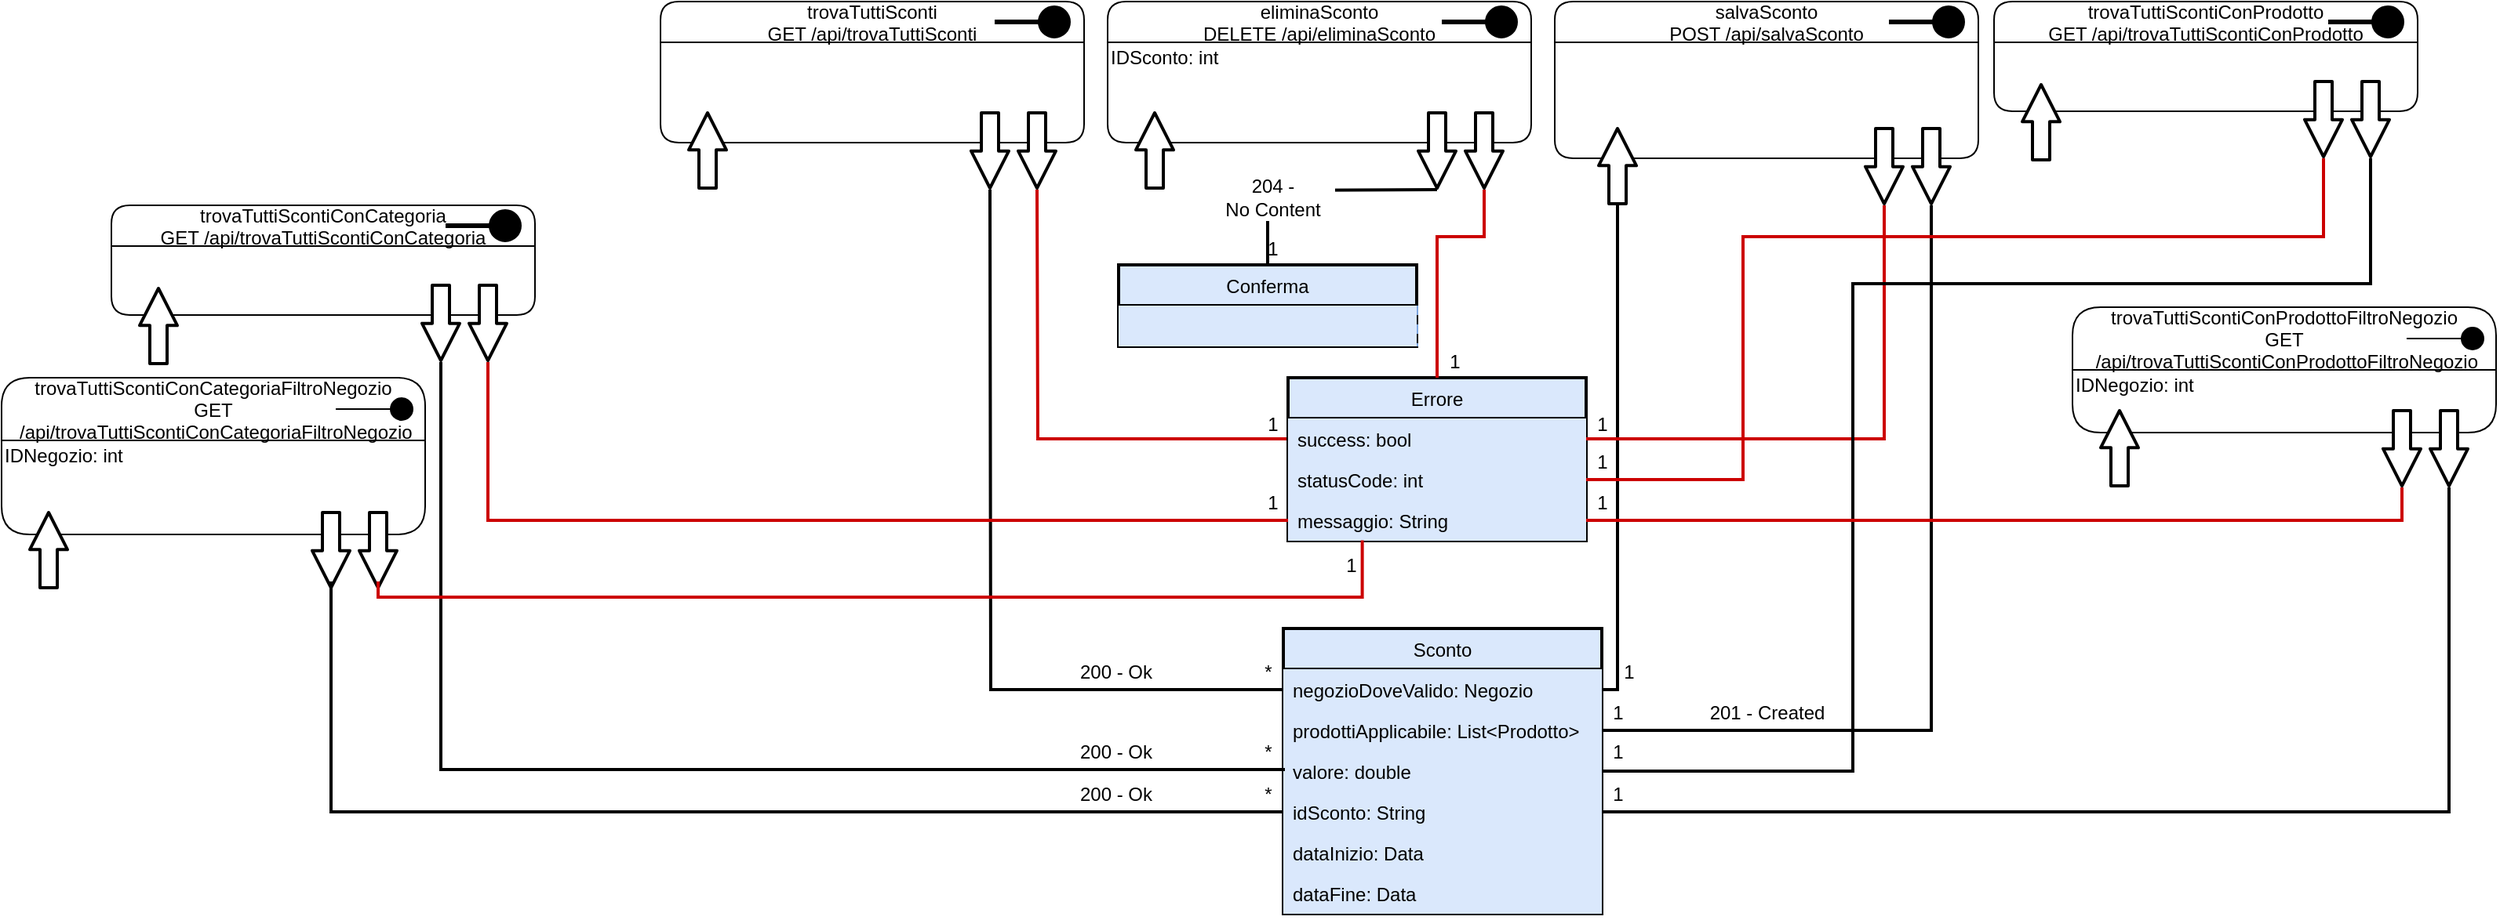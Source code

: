 <mxfile version="14.6.13" type="device"><diagram name="Page-1" id="efa7a0a1-bf9b-a30e-e6df-94a7791c09e9"><mxGraphModel dx="1422" dy="822" grid="1" gridSize="10" guides="1" tooltips="1" connect="1" arrows="1" fold="1" page="1" pageScale="1" pageWidth="826" pageHeight="1169" background="#ffffff" math="0" shadow="0"><root><mxCell id="0"/><mxCell id="1" parent="0"/><mxCell id="uqjgaTVG3SAcRJNr-vyV-13" value="Sconto" style="swimlane;fontStyle=0;align=center;verticalAlign=top;childLayout=stackLayout;horizontal=1;startSize=26;horizontalStack=0;resizeParent=1;resizeLast=0;collapsible=1;marginBottom=0;rounded=0;shadow=0;strokeWidth=2;fillColor=#dae8fc;" parent="1" vertex="1"><mxGeometry x="867" y="730" width="203" height="182" as="geometry"><mxRectangle x="870" y="640" width="160" height="26" as="alternateBounds"/></mxGeometry></mxCell><mxCell id="uqjgaTVG3SAcRJNr-vyV-14" value="negozioDoveValido: Negozio" style="text;align=left;verticalAlign=top;spacingLeft=4;spacingRight=4;overflow=hidden;rotatable=0;points=[[0,0.5],[1,0.5]];portConstraint=eastwest;fillColor=#dae8fc;" parent="uqjgaTVG3SAcRJNr-vyV-13" vertex="1"><mxGeometry y="26" width="203" height="26" as="geometry"/></mxCell><mxCell id="uqjgaTVG3SAcRJNr-vyV-15" value="prodottiApplicabile: List&lt;Prodotto&gt;" style="text;align=left;verticalAlign=top;spacingLeft=4;spacingRight=4;overflow=hidden;rotatable=0;points=[[0,0.5],[1,0.5]];portConstraint=eastwest;rounded=0;shadow=0;html=0;fillColor=#dae8fc;" parent="uqjgaTVG3SAcRJNr-vyV-13" vertex="1"><mxGeometry y="52" width="203" height="26" as="geometry"/></mxCell><mxCell id="uqjgaTVG3SAcRJNr-vyV-16" value="valore: double" style="text;align=left;verticalAlign=top;spacingLeft=4;spacingRight=4;overflow=hidden;rotatable=0;points=[[0,0.5],[1,0.5]];portConstraint=eastwest;rounded=0;shadow=0;html=0;fillColor=#dae8fc;" parent="uqjgaTVG3SAcRJNr-vyV-13" vertex="1"><mxGeometry y="78" width="203" height="26" as="geometry"/></mxCell><mxCell id="uqjgaTVG3SAcRJNr-vyV-17" value="idSconto: String" style="text;align=left;verticalAlign=top;spacingLeft=4;spacingRight=4;overflow=hidden;rotatable=0;points=[[0,0.5],[1,0.5]];portConstraint=eastwest;rounded=0;shadow=0;html=0;fillColor=#dae8fc;" parent="uqjgaTVG3SAcRJNr-vyV-13" vertex="1"><mxGeometry y="104" width="203" height="26" as="geometry"/></mxCell><mxCell id="YFoO6ORFEUp5DhpsUJtH-15" value="dataInizio: Data" style="text;align=left;verticalAlign=top;spacingLeft=4;spacingRight=4;overflow=hidden;rotatable=0;points=[[0,0.5],[1,0.5]];portConstraint=eastwest;rounded=0;shadow=0;html=0;fillColor=#dae8fc;" parent="uqjgaTVG3SAcRJNr-vyV-13" vertex="1"><mxGeometry y="130" width="203" height="26" as="geometry"/></mxCell><mxCell id="YFoO6ORFEUp5DhpsUJtH-16" value="dataFine: Data" style="text;align=left;verticalAlign=top;spacingLeft=4;spacingRight=4;overflow=hidden;rotatable=0;points=[[0,0.5],[1,0.5]];portConstraint=eastwest;rounded=0;shadow=0;html=0;fillColor=#dae8fc;" parent="uqjgaTVG3SAcRJNr-vyV-13" vertex="1"><mxGeometry y="156" width="203" height="26" as="geometry"/></mxCell><mxCell id="uqjgaTVG3SAcRJNr-vyV-25" value="" style="endArrow=none;html=1;targetPerimeterSpacing=1;strokeWidth=2;fillColor=#ffffff;edgeStyle=orthogonalEdgeStyle;rounded=0;endFill=0;" parent="1" target="uqjgaTVG3SAcRJNr-vyV-14" edge="1"><mxGeometry width="50" height="50" relative="1" as="geometry"><mxPoint x="680" y="450" as="sourcePoint"/><mxPoint x="760" y="570" as="targetPoint"/></mxGeometry></mxCell><mxCell id="uqjgaTVG3SAcRJNr-vyV-26" value="200 - Ok" style="text;html=1;align=center;verticalAlign=middle;resizable=0;points=[];autosize=1;strokeColor=none;" parent="1" vertex="1"><mxGeometry x="730" y="748" width="60" height="20" as="geometry"/></mxCell><mxCell id="uqjgaTVG3SAcRJNr-vyV-27" value="*" style="text;html=1;align=center;verticalAlign=middle;resizable=0;points=[];autosize=1;strokeColor=none;" parent="1" vertex="1"><mxGeometry x="847" y="748" width="20" height="20" as="geometry"/></mxCell><mxCell id="uqjgaTVG3SAcRJNr-vyV-29" value="" style="group" parent="1" vertex="1" connectable="0"><mxGeometry x="470" y="330" width="270" height="120" as="geometry"/></mxCell><mxCell id="uqjgaTVG3SAcRJNr-vyV-1" value="trovaTuttiSconti&#10;GET /api/trovaTuttiSconti" style="swimlane;fontStyle=0;childLayout=stackLayout;horizontal=1;startSize=26;fillColor=none;horizontalStack=0;resizeParent=1;resizeParentMax=0;resizeLast=0;collapsible=1;marginBottom=0;rounded=1;" parent="uqjgaTVG3SAcRJNr-vyV-29" vertex="1"><mxGeometry width="270" height="90" as="geometry"/></mxCell><mxCell id="uqjgaTVG3SAcRJNr-vyV-9" value="" style="html=1;verticalAlign=bottom;startArrow=circle;startFill=1;endArrow=none;startSize=6;endSize=8;endFill=0;strokeWidth=3;targetPerimeterSpacing=1;jumpSize=7;" parent="uqjgaTVG3SAcRJNr-vyV-29" edge="1"><mxGeometry width="80" relative="1" as="geometry"><mxPoint x="263" y="13" as="sourcePoint"/><mxPoint x="213" y="13" as="targetPoint"/></mxGeometry></mxCell><mxCell id="uqjgaTVG3SAcRJNr-vyV-12" value="" style="shape=flexArrow;endArrow=classic;html=1;targetPerimeterSpacing=1;strokeWidth=2;endWidth=11.034;endSize=7.228;fillColor=#ffffff;" parent="uqjgaTVG3SAcRJNr-vyV-29" edge="1"><mxGeometry width="50" height="50" relative="1" as="geometry"><mxPoint x="30" y="120" as="sourcePoint"/><mxPoint x="30.0" y="70" as="targetPoint"/></mxGeometry></mxCell><mxCell id="uqjgaTVG3SAcRJNr-vyV-10" value="" style="shape=flexArrow;endArrow=classic;html=1;targetPerimeterSpacing=1;strokeWidth=2;endWidth=11.034;endSize=7.228;fillColor=#ffffff;" parent="uqjgaTVG3SAcRJNr-vyV-29" edge="1"><mxGeometry width="50" height="50" relative="1" as="geometry"><mxPoint x="240" y="70" as="sourcePoint"/><mxPoint x="240" y="120" as="targetPoint"/></mxGeometry></mxCell><mxCell id="uqjgaTVG3SAcRJNr-vyV-23" value="" style="shape=flexArrow;endArrow=classic;html=1;targetPerimeterSpacing=1;strokeWidth=2;endWidth=11.034;endSize=7.228;fillColor=#ffffff;rounded=1;" parent="uqjgaTVG3SAcRJNr-vyV-29" edge="1"><mxGeometry width="50" height="50" relative="1" as="geometry"><mxPoint x="210" y="70.0" as="sourcePoint"/><mxPoint x="210" y="120" as="targetPoint"/></mxGeometry></mxCell><mxCell id="uqjgaTVG3SAcRJNr-vyV-42" value="Errore" style="swimlane;fontStyle=0;align=center;verticalAlign=top;childLayout=stackLayout;horizontal=1;startSize=26;horizontalStack=0;resizeParent=1;resizeLast=0;collapsible=1;marginBottom=0;rounded=0;shadow=0;strokeWidth=2;fillColor=#dae8fc;" parent="1" vertex="1"><mxGeometry x="870" y="570" width="190" height="104" as="geometry"><mxRectangle x="800" y="500" width="160" height="26" as="alternateBounds"/></mxGeometry></mxCell><mxCell id="uqjgaTVG3SAcRJNr-vyV-43" value="success: bool" style="text;align=left;verticalAlign=top;spacingLeft=4;spacingRight=4;overflow=hidden;rotatable=0;points=[[0,0.5],[1,0.5]];portConstraint=eastwest;fillColor=#dae8fc;" parent="uqjgaTVG3SAcRJNr-vyV-42" vertex="1"><mxGeometry y="26" width="190" height="26" as="geometry"/></mxCell><mxCell id="uqjgaTVG3SAcRJNr-vyV-44" value="statusCode: int" style="text;align=left;verticalAlign=top;spacingLeft=4;spacingRight=4;overflow=hidden;rotatable=0;points=[[0,0.5],[1,0.5]];portConstraint=eastwest;rounded=0;shadow=0;html=0;fillColor=#dae8fc;" parent="uqjgaTVG3SAcRJNr-vyV-42" vertex="1"><mxGeometry y="52" width="190" height="26" as="geometry"/></mxCell><mxCell id="uqjgaTVG3SAcRJNr-vyV-45" value="messaggio: String" style="text;align=left;verticalAlign=top;spacingLeft=4;spacingRight=4;overflow=hidden;rotatable=0;points=[[0,0.5],[1,0.5]];portConstraint=eastwest;rounded=0;shadow=0;html=0;fillColor=#dae8fc;" parent="uqjgaTVG3SAcRJNr-vyV-42" vertex="1"><mxGeometry y="78" width="190" height="26" as="geometry"/></mxCell><mxCell id="uqjgaTVG3SAcRJNr-vyV-47" value="" style="endArrow=none;html=1;targetPerimeterSpacing=1;strokeWidth=2;fillColor=#ffffff;edgeStyle=orthogonalEdgeStyle;rounded=0;endFill=0;strokeColor=#CC0000;" parent="1" target="uqjgaTVG3SAcRJNr-vyV-43" edge="1"><mxGeometry width="50" height="50" relative="1" as="geometry"><mxPoint x="710" y="450" as="sourcePoint"/><mxPoint x="819" y="784.5" as="targetPoint"/></mxGeometry></mxCell><mxCell id="uqjgaTVG3SAcRJNr-vyV-49" value="1" style="text;html=1;align=center;verticalAlign=middle;resizable=0;points=[];autosize=1;strokeColor=none;" parent="1" vertex="1"><mxGeometry x="850" y="590" width="20" height="20" as="geometry"/></mxCell><mxCell id="uqjgaTVG3SAcRJNr-vyV-71" value="*" style="text;html=1;align=center;verticalAlign=middle;resizable=0;points=[];autosize=1;strokeColor=none;" parent="1" vertex="1"><mxGeometry x="847" y="799" width="20" height="20" as="geometry"/></mxCell><mxCell id="uqjgaTVG3SAcRJNr-vyV-80" value="" style="group" parent="1" vertex="1" connectable="0"><mxGeometry x="755" y="330" width="270" height="120" as="geometry"/></mxCell><mxCell id="uqjgaTVG3SAcRJNr-vyV-81" value="eliminaSconto&#10;DELETE /api/eliminaSconto" style="swimlane;fontStyle=0;childLayout=stackLayout;horizontal=1;startSize=26;fillColor=none;horizontalStack=0;resizeParent=1;resizeParentMax=0;resizeLast=0;collapsible=1;marginBottom=0;rounded=1;" parent="uqjgaTVG3SAcRJNr-vyV-80" vertex="1"><mxGeometry width="270" height="90" as="geometry"/></mxCell><mxCell id="uqjgaTVG3SAcRJNr-vyV-82" value="" style="html=1;verticalAlign=bottom;startArrow=circle;startFill=1;endArrow=none;startSize=6;endSize=8;endFill=0;strokeWidth=3;targetPerimeterSpacing=1;jumpSize=7;" parent="uqjgaTVG3SAcRJNr-vyV-80" edge="1"><mxGeometry width="80" relative="1" as="geometry"><mxPoint x="263" y="13" as="sourcePoint"/><mxPoint x="213" y="13" as="targetPoint"/></mxGeometry></mxCell><mxCell id="uqjgaTVG3SAcRJNr-vyV-83" value="" style="shape=flexArrow;endArrow=classic;html=1;targetPerimeterSpacing=1;strokeWidth=2;endWidth=11.034;endSize=7.228;fillColor=#ffffff;" parent="uqjgaTVG3SAcRJNr-vyV-80" edge="1"><mxGeometry width="50" height="50" relative="1" as="geometry"><mxPoint x="30" y="120" as="sourcePoint"/><mxPoint x="30.0" y="70" as="targetPoint"/></mxGeometry></mxCell><mxCell id="uqjgaTVG3SAcRJNr-vyV-84" value="" style="shape=flexArrow;endArrow=classic;html=1;targetPerimeterSpacing=1;strokeWidth=2;endWidth=11.034;endSize=7.228;fillColor=#ffffff;" parent="uqjgaTVG3SAcRJNr-vyV-80" edge="1"><mxGeometry width="50" height="50" relative="1" as="geometry"><mxPoint x="240" y="70" as="sourcePoint"/><mxPoint x="240" y="120" as="targetPoint"/></mxGeometry></mxCell><mxCell id="uqjgaTVG3SAcRJNr-vyV-85" value="" style="shape=flexArrow;endArrow=classic;html=1;targetPerimeterSpacing=1;strokeWidth=2;endWidth=11.034;endSize=7.228;fillColor=#ffffff;rounded=1;" parent="uqjgaTVG3SAcRJNr-vyV-80" edge="1"><mxGeometry width="50" height="50" relative="1" as="geometry"><mxPoint x="210" y="70.0" as="sourcePoint"/><mxPoint x="210" y="120" as="targetPoint"/></mxGeometry></mxCell><mxCell id="uqjgaTVG3SAcRJNr-vyV-86" value="IDSconto: int" style="text;html=1;align=left;verticalAlign=middle;resizable=0;points=[];autosize=1;strokeColor=none;" parent="1" vertex="1"><mxGeometry x="755" y="356" width="80" height="20" as="geometry"/></mxCell><mxCell id="uqjgaTVG3SAcRJNr-vyV-87" value="" style="endArrow=none;html=1;targetPerimeterSpacing=1;strokeWidth=2;fillColor=#ffffff;edgeStyle=orthogonalEdgeStyle;rounded=0;endFill=0;" parent="1" target="uqjgaTVG3SAcRJNr-vyV-89" edge="1"><mxGeometry width="50" height="50" relative="1" as="geometry"><mxPoint x="965" y="450" as="sourcePoint"/><mxPoint x="1159" y="589.5" as="targetPoint"/></mxGeometry></mxCell><mxCell id="uqjgaTVG3SAcRJNr-vyV-88" value="1" style="text;html=1;align=center;verticalAlign=middle;resizable=0;points=[];autosize=1;strokeColor=none;" parent="1" vertex="1"><mxGeometry x="850" y="478" width="20" height="20" as="geometry"/></mxCell><mxCell id="uqjgaTVG3SAcRJNr-vyV-89" value="Conferma" style="swimlane;fontStyle=0;align=center;verticalAlign=top;childLayout=stackLayout;horizontal=1;startSize=26;horizontalStack=0;resizeParent=1;resizeLast=0;collapsible=1;marginBottom=0;rounded=0;shadow=0;strokeWidth=2;fillColor=#dae8fc;swimlaneFillColor=none;separatorColor=#7EA6E0;noLabel=0;portConstraintRotation=0;" parent="1" vertex="1"><mxGeometry x="762" y="498" width="190" height="52" as="geometry"><mxRectangle x="1140" y="536" width="160" height="26" as="alternateBounds"/></mxGeometry></mxCell><mxCell id="uqjgaTVG3SAcRJNr-vyV-93" value="" style="text;align=left;verticalAlign=top;spacingLeft=4;spacingRight=4;overflow=hidden;rotatable=0;points=[[0,0.5],[1,0.5]];portConstraint=eastwest;rounded=0;shadow=0;html=0;fillColor=#dae8fc;" parent="uqjgaTVG3SAcRJNr-vyV-89" vertex="1"><mxGeometry y="26" width="190" height="26" as="geometry"/></mxCell><mxCell id="uqjgaTVG3SAcRJNr-vyV-94" value="" style="endArrow=none;html=1;targetPerimeterSpacing=1;strokeWidth=2;fillColor=#ffffff;edgeStyle=orthogonalEdgeStyle;rounded=0;entryX=0.5;entryY=0;entryDx=0;entryDy=0;endFill=0;strokeColor=#CC0000;" parent="1" target="uqjgaTVG3SAcRJNr-vyV-42" edge="1"><mxGeometry width="50" height="50" relative="1" as="geometry"><mxPoint x="995" y="450" as="sourcePoint"/><mxPoint x="1165" y="508" as="targetPoint"/><Array as="points"><mxPoint x="995" y="480"/><mxPoint x="965" y="480"/></Array></mxGeometry></mxCell><mxCell id="uqjgaTVG3SAcRJNr-vyV-95" value="1" style="text;html=1;align=center;verticalAlign=middle;resizable=0;points=[];autosize=1;strokeColor=none;" parent="1" vertex="1"><mxGeometry x="966" y="550" width="20" height="20" as="geometry"/></mxCell><mxCell id="uqjgaTVG3SAcRJNr-vyV-96" value="204 - &lt;br&gt;No Content" style="text;html=1;align=center;verticalAlign=middle;resizable=0;points=[];autosize=1;strokeColor=none;fillColor=#ffffff;" parent="1" vertex="1"><mxGeometry x="820" y="440" width="80" height="30" as="geometry"/></mxCell><mxCell id="uqjgaTVG3SAcRJNr-vyV-98" value="" style="group" parent="1" vertex="1" connectable="0"><mxGeometry x="1040" y="330" width="270" height="120" as="geometry"/></mxCell><mxCell id="uqjgaTVG3SAcRJNr-vyV-99" value="salvaSconto&#10;POST /api/salvaSconto" style="swimlane;fontStyle=0;childLayout=stackLayout;horizontal=1;startSize=26;fillColor=none;horizontalStack=0;resizeParent=1;resizeParentMax=0;resizeLast=0;collapsible=1;marginBottom=0;rounded=1;" parent="uqjgaTVG3SAcRJNr-vyV-98" vertex="1"><mxGeometry width="270" height="100" as="geometry"/></mxCell><mxCell id="uqjgaTVG3SAcRJNr-vyV-103" value="" style="shape=flexArrow;endArrow=classic;html=1;targetPerimeterSpacing=1;strokeWidth=2;endWidth=11.034;endSize=7.228;fillColor=#ffffff;rounded=1;" parent="uqjgaTVG3SAcRJNr-vyV-99" edge="1"><mxGeometry width="50" height="50" relative="1" as="geometry"><mxPoint x="210" y="80.0" as="sourcePoint"/><mxPoint x="210" y="130" as="targetPoint"/></mxGeometry></mxCell><mxCell id="uqjgaTVG3SAcRJNr-vyV-102" value="" style="shape=flexArrow;endArrow=classic;html=1;targetPerimeterSpacing=1;strokeWidth=2;endWidth=11.034;endSize=7.228;fillColor=#ffffff;" parent="uqjgaTVG3SAcRJNr-vyV-99" edge="1"><mxGeometry width="50" height="50" relative="1" as="geometry"><mxPoint x="240" y="80" as="sourcePoint"/><mxPoint x="240" y="130" as="targetPoint"/></mxGeometry></mxCell><mxCell id="uqjgaTVG3SAcRJNr-vyV-100" value="" style="html=1;verticalAlign=bottom;startArrow=circle;startFill=1;endArrow=none;startSize=6;endSize=8;endFill=0;strokeWidth=3;targetPerimeterSpacing=1;jumpSize=7;" parent="uqjgaTVG3SAcRJNr-vyV-98" edge="1"><mxGeometry width="80" relative="1" as="geometry"><mxPoint x="263" y="13" as="sourcePoint"/><mxPoint x="213" y="13" as="targetPoint"/></mxGeometry></mxCell><mxCell id="uqjgaTVG3SAcRJNr-vyV-101" value="" style="shape=flexArrow;endArrow=classic;html=1;targetPerimeterSpacing=1;strokeWidth=2;endWidth=11.034;endSize=7.228;fillColor=#ffffff;" parent="uqjgaTVG3SAcRJNr-vyV-98" edge="1"><mxGeometry width="50" height="50" relative="1" as="geometry"><mxPoint x="40" y="130" as="sourcePoint"/><mxPoint x="40.0" y="80" as="targetPoint"/></mxGeometry></mxCell><mxCell id="uqjgaTVG3SAcRJNr-vyV-108" style="edgeStyle=orthogonalEdgeStyle;rounded=0;jumpSize=7;orthogonalLoop=1;jettySize=auto;html=1;endArrow=none;endFill=0;targetPerimeterSpacing=1;strokeWidth=2;fillColor=#ffffff;exitX=1;exitY=0.5;exitDx=0;exitDy=0;" parent="1" source="uqjgaTVG3SAcRJNr-vyV-14" edge="1"><mxGeometry relative="1" as="geometry"><mxPoint x="1080" y="460" as="targetPoint"/><mxPoint x="1060" y="708" as="sourcePoint"/><Array as="points"><mxPoint x="1080" y="769"/></Array></mxGeometry></mxCell><mxCell id="uqjgaTVG3SAcRJNr-vyV-109" value="1" style="text;html=1;align=center;verticalAlign=middle;resizable=0;points=[];autosize=1;strokeColor=none;" parent="1" vertex="1"><mxGeometry x="1077" y="748" width="20" height="20" as="geometry"/></mxCell><mxCell id="uqjgaTVG3SAcRJNr-vyV-112" value="201 - Created" style="text;html=1;align=center;verticalAlign=middle;resizable=0;points=[];autosize=1;strokeColor=none;fillColor=#ffffff;" parent="1" vertex="1"><mxGeometry x="1130" y="774" width="90" height="20" as="geometry"/></mxCell><mxCell id="uqjgaTVG3SAcRJNr-vyV-113" value="1" style="text;html=1;align=center;verticalAlign=middle;resizable=0;points=[];autosize=1;strokeColor=none;" parent="1" vertex="1"><mxGeometry x="1070" y="774" width="20" height="20" as="geometry"/></mxCell><mxCell id="uqjgaTVG3SAcRJNr-vyV-115" style="edgeStyle=orthogonalEdgeStyle;rounded=0;jumpSize=7;orthogonalLoop=1;jettySize=auto;html=1;endArrow=none;endFill=0;targetPerimeterSpacing=1;strokeWidth=2;fillColor=#ffffff;exitX=1;exitY=0.5;exitDx=0;exitDy=0;strokeColor=#CC0000;" parent="1" source="uqjgaTVG3SAcRJNr-vyV-43" edge="1"><mxGeometry relative="1" as="geometry"><mxPoint x="1250" y="460" as="targetPoint"/><mxPoint x="1130" y="590" as="sourcePoint"/><Array as="points"><mxPoint x="1250" y="609"/></Array></mxGeometry></mxCell><mxCell id="uqjgaTVG3SAcRJNr-vyV-116" value="1" style="text;html=1;align=center;verticalAlign=middle;resizable=0;points=[];autosize=1;strokeColor=none;" parent="1" vertex="1"><mxGeometry x="1060" y="590" width="20" height="20" as="geometry"/></mxCell><mxCell id="YFoO6ORFEUp5DhpsUJtH-17" value="" style="group" parent="1" vertex="1" connectable="0"><mxGeometry x="120" y="460" width="270" height="120" as="geometry"/></mxCell><mxCell id="YFoO6ORFEUp5DhpsUJtH-18" value="trovaTuttiScontiConCategoria&#10;GET /api/trovaTuttiScontiConCategoria" style="swimlane;fontStyle=0;childLayout=stackLayout;horizontal=1;startSize=26;fillColor=none;horizontalStack=0;resizeParent=1;resizeParentMax=0;resizeLast=0;collapsible=1;marginBottom=0;rounded=1;" parent="YFoO6ORFEUp5DhpsUJtH-17" vertex="1"><mxGeometry width="270" height="70" as="geometry"/></mxCell><mxCell id="YFoO6ORFEUp5DhpsUJtH-19" value="" style="html=1;verticalAlign=bottom;startArrow=circle;startFill=1;endArrow=none;startSize=6;endSize=8;endFill=0;strokeWidth=3;targetPerimeterSpacing=1;jumpSize=7;" parent="YFoO6ORFEUp5DhpsUJtH-17" edge="1"><mxGeometry width="80" relative="1" as="geometry"><mxPoint x="263" y="13" as="sourcePoint"/><mxPoint x="213" y="13" as="targetPoint"/></mxGeometry></mxCell><mxCell id="YFoO6ORFEUp5DhpsUJtH-21" value="" style="shape=flexArrow;endArrow=classic;html=1;targetPerimeterSpacing=1;strokeWidth=2;endWidth=11.034;endSize=7.228;fillColor=#ffffff;" parent="YFoO6ORFEUp5DhpsUJtH-17" edge="1"><mxGeometry width="50" height="50" relative="1" as="geometry"><mxPoint x="240" y="50" as="sourcePoint"/><mxPoint x="240" y="100" as="targetPoint"/></mxGeometry></mxCell><mxCell id="YFoO6ORFEUp5DhpsUJtH-22" value="" style="shape=flexArrow;endArrow=classic;html=1;targetPerimeterSpacing=1;strokeWidth=2;endWidth=11.034;endSize=7.228;fillColor=#ffffff;rounded=1;" parent="YFoO6ORFEUp5DhpsUJtH-17" edge="1"><mxGeometry width="50" height="50" relative="1" as="geometry"><mxPoint x="210" y="50.0" as="sourcePoint"/><mxPoint x="210" y="100" as="targetPoint"/></mxGeometry></mxCell><mxCell id="YFoO6ORFEUp5DhpsUJtH-20" value="" style="shape=flexArrow;endArrow=classic;html=1;targetPerimeterSpacing=1;strokeWidth=2;endWidth=11.034;endSize=7.228;fillColor=#ffffff;" parent="YFoO6ORFEUp5DhpsUJtH-17" edge="1"><mxGeometry width="50" height="50" relative="1" as="geometry"><mxPoint x="30" y="102" as="sourcePoint"/><mxPoint x="30.0" y="52" as="targetPoint"/></mxGeometry></mxCell><mxCell id="YFoO6ORFEUp5DhpsUJtH-25" value="" style="endArrow=none;html=1;targetPerimeterSpacing=1;strokeWidth=2;fillColor=#ffffff;edgeStyle=orthogonalEdgeStyle;rounded=0;endFill=0;entryX=0;entryY=0.5;entryDx=0;entryDy=0;strokeColor=#CC0000;" parent="1" target="uqjgaTVG3SAcRJNr-vyV-45" edge="1"><mxGeometry width="50" height="50" relative="1" as="geometry"><mxPoint x="360" y="560" as="sourcePoint"/><mxPoint x="879" y="585" as="targetPoint"/><Array as="points"><mxPoint x="360" y="661"/></Array></mxGeometry></mxCell><mxCell id="YFoO6ORFEUp5DhpsUJtH-26" value="1" style="text;html=1;align=center;verticalAlign=middle;resizable=0;points=[];autosize=1;strokeColor=none;" parent="1" vertex="1"><mxGeometry x="850" y="640" width="20" height="20" as="geometry"/></mxCell><mxCell id="YFoO6ORFEUp5DhpsUJtH-27" value="" style="endArrow=none;html=1;targetPerimeterSpacing=1;strokeWidth=2;fillColor=#ffffff;edgeStyle=orthogonalEdgeStyle;rounded=0;endFill=0;entryX=0;entryY=0.5;entryDx=0;entryDy=0;" parent="1" target="uqjgaTVG3SAcRJNr-vyV-16" edge="1"><mxGeometry width="50" height="50" relative="1" as="geometry"><mxPoint x="330" y="560" as="sourcePoint"/><mxPoint x="810" y="790" as="targetPoint"/><Array as="points"><mxPoint x="330" y="820"/></Array></mxGeometry></mxCell><mxCell id="YFoO6ORFEUp5DhpsUJtH-28" value="200 - Ok" style="text;html=1;align=center;verticalAlign=middle;resizable=0;points=[];autosize=1;strokeColor=none;" parent="1" vertex="1"><mxGeometry x="730" y="799" width="60" height="20" as="geometry"/></mxCell><mxCell id="YFoO6ORFEUp5DhpsUJtH-30" value="" style="group" parent="1" vertex="1" connectable="0"><mxGeometry x="50" y="585" width="270" height="120" as="geometry"/></mxCell><mxCell id="YFoO6ORFEUp5DhpsUJtH-31" value="trovaTuttiScontiConCategoriaFiltroNegozio&#10;GET&#10; /api/trovaTuttiScontiConCategoriaFiltroNegozio" style="swimlane;fontStyle=0;childLayout=stackLayout;horizontal=1;startSize=40;fillColor=none;horizontalStack=0;resizeParent=1;resizeParentMax=0;resizeLast=0;collapsible=1;marginBottom=0;rounded=1;" parent="YFoO6ORFEUp5DhpsUJtH-30" vertex="1"><mxGeometry y="-15" width="270" height="100" as="geometry"/></mxCell><mxCell id="YFoO6ORFEUp5DhpsUJtH-32" value="" style="html=1;verticalAlign=bottom;startArrow=circle;startFill=1;endArrow=none;startSize=6;endSize=8;endFill=0;strokeWidth=1;targetPerimeterSpacing=1;jumpSize=7;" parent="YFoO6ORFEUp5DhpsUJtH-31" edge="1"><mxGeometry width="80" relative="1" as="geometry"><mxPoint x="263" y="20" as="sourcePoint"/><mxPoint x="213" y="20" as="targetPoint"/></mxGeometry></mxCell><mxCell id="YFoO6ORFEUp5DhpsUJtH-34" value="" style="shape=flexArrow;endArrow=classic;html=1;targetPerimeterSpacing=1;strokeWidth=2;endWidth=11.034;endSize=7.228;fillColor=#ffffff;" parent="YFoO6ORFEUp5DhpsUJtH-31" edge="1"><mxGeometry width="50" height="50" relative="1" as="geometry"><mxPoint x="240" y="85" as="sourcePoint"/><mxPoint x="240" y="135" as="targetPoint"/></mxGeometry></mxCell><mxCell id="YFoO6ORFEUp5DhpsUJtH-33" value="" style="shape=flexArrow;endArrow=classic;html=1;targetPerimeterSpacing=1;strokeWidth=2;endWidth=11.034;endSize=7.228;fillColor=#ffffff;" parent="YFoO6ORFEUp5DhpsUJtH-30" edge="1"><mxGeometry width="50" height="50" relative="1" as="geometry"><mxPoint x="30" y="120" as="sourcePoint"/><mxPoint x="30.0" y="70" as="targetPoint"/></mxGeometry></mxCell><mxCell id="YFoO6ORFEUp5DhpsUJtH-35" value="" style="shape=flexArrow;endArrow=classic;html=1;targetPerimeterSpacing=1;strokeWidth=2;endWidth=11.034;endSize=7.228;fillColor=#ffffff;rounded=1;" parent="YFoO6ORFEUp5DhpsUJtH-30" edge="1"><mxGeometry width="50" height="50" relative="1" as="geometry"><mxPoint x="210" y="70.0" as="sourcePoint"/><mxPoint x="210" y="120" as="targetPoint"/></mxGeometry></mxCell><mxCell id="YFoO6ORFEUp5DhpsUJtH-37" value="IDNegozio: int" style="text;html=1;align=left;verticalAlign=middle;resizable=0;points=[];autosize=1;strokeColor=none;" parent="1" vertex="1"><mxGeometry x="50" y="610" width="90" height="20" as="geometry"/></mxCell><mxCell id="YFoO6ORFEUp5DhpsUJtH-38" value="" style="endArrow=none;html=1;targetPerimeterSpacing=1;strokeWidth=2;fillColor=#ffffff;edgeStyle=orthogonalEdgeStyle;rounded=0;endFill=0;entryX=0.249;entryY=0.992;entryDx=0;entryDy=0;entryPerimeter=0;strokeColor=#CC0000;" parent="1" target="uqjgaTVG3SAcRJNr-vyV-45" edge="1"><mxGeometry width="50" height="50" relative="1" as="geometry"><mxPoint x="290" y="700" as="sourcePoint"/><mxPoint x="910" y="640" as="targetPoint"/><Array as="points"><mxPoint x="290" y="710"/><mxPoint x="917" y="710"/></Array></mxGeometry></mxCell><mxCell id="YFoO6ORFEUp5DhpsUJtH-44" value="1" style="text;html=1;align=center;verticalAlign=middle;resizable=0;points=[];autosize=1;strokeColor=none;" parent="1" vertex="1"><mxGeometry x="900" y="680" width="20" height="20" as="geometry"/></mxCell><mxCell id="YFoO6ORFEUp5DhpsUJtH-45" style="edgeStyle=orthogonalEdgeStyle;rounded=0;jumpSize=7;orthogonalLoop=1;jettySize=auto;html=1;endArrow=none;endFill=0;targetPerimeterSpacing=1;strokeWidth=2;fillColor=#ffffff;exitX=1;exitY=0.5;exitDx=0;exitDy=0;" parent="1" source="uqjgaTVG3SAcRJNr-vyV-15" edge="1"><mxGeometry relative="1" as="geometry"><mxPoint x="1280" y="460" as="targetPoint"/><mxPoint x="1130" y="737.008" as="sourcePoint"/><Array as="points"><mxPoint x="1280" y="795"/></Array></mxGeometry></mxCell><mxCell id="YFoO6ORFEUp5DhpsUJtH-48" value="" style="endArrow=none;html=1;targetPerimeterSpacing=1;strokeWidth=2;fillColor=#ffffff;edgeStyle=orthogonalEdgeStyle;rounded=0;endFill=0;entryX=0;entryY=0.5;entryDx=0;entryDy=0;" parent="1" target="uqjgaTVG3SAcRJNr-vyV-17" edge="1"><mxGeometry width="50" height="50" relative="1" as="geometry"><mxPoint x="260" y="700" as="sourcePoint"/><mxPoint x="797" y="951" as="targetPoint"/><Array as="points"><mxPoint x="260" y="847"/></Array></mxGeometry></mxCell><mxCell id="YFoO6ORFEUp5DhpsUJtH-49" value="200 - Ok" style="text;html=1;align=center;verticalAlign=middle;resizable=0;points=[];autosize=1;strokeColor=none;" parent="1" vertex="1"><mxGeometry x="730" y="826" width="60" height="20" as="geometry"/></mxCell><mxCell id="YFoO6ORFEUp5DhpsUJtH-50" value="*" style="text;html=1;align=center;verticalAlign=middle;resizable=0;points=[];autosize=1;strokeColor=none;" parent="1" vertex="1"><mxGeometry x="847" y="826" width="20" height="20" as="geometry"/></mxCell><mxCell id="YFoO6ORFEUp5DhpsUJtH-63" value="" style="group" parent="1" vertex="1" connectable="0"><mxGeometry x="1320" y="330" width="270" height="120" as="geometry"/></mxCell><mxCell id="YFoO6ORFEUp5DhpsUJtH-64" value="trovaTuttiScontiConProdotto&#10;GET /api/trovaTuttiScontiConProdotto" style="swimlane;fontStyle=0;childLayout=stackLayout;horizontal=1;startSize=26;fillColor=none;horizontalStack=0;resizeParent=1;resizeParentMax=0;resizeLast=0;collapsible=1;marginBottom=0;rounded=1;" parent="YFoO6ORFEUp5DhpsUJtH-63" vertex="1"><mxGeometry width="270" height="70" as="geometry"/></mxCell><mxCell id="YFoO6ORFEUp5DhpsUJtH-65" value="" style="html=1;verticalAlign=bottom;startArrow=circle;startFill=1;endArrow=none;startSize=6;endSize=8;endFill=0;strokeWidth=3;targetPerimeterSpacing=1;jumpSize=7;" parent="YFoO6ORFEUp5DhpsUJtH-63" edge="1"><mxGeometry width="80" relative="1" as="geometry"><mxPoint x="263" y="13" as="sourcePoint"/><mxPoint x="213" y="13" as="targetPoint"/></mxGeometry></mxCell><mxCell id="YFoO6ORFEUp5DhpsUJtH-66" value="" style="shape=flexArrow;endArrow=classic;html=1;targetPerimeterSpacing=1;strokeWidth=2;endWidth=11.034;endSize=7.228;fillColor=#ffffff;" parent="YFoO6ORFEUp5DhpsUJtH-63" edge="1"><mxGeometry width="50" height="50" relative="1" as="geometry"><mxPoint x="240" y="50" as="sourcePoint"/><mxPoint x="240" y="100" as="targetPoint"/></mxGeometry></mxCell><mxCell id="YFoO6ORFEUp5DhpsUJtH-67" value="" style="shape=flexArrow;endArrow=classic;html=1;targetPerimeterSpacing=1;strokeWidth=2;endWidth=11.034;endSize=7.228;fillColor=#ffffff;rounded=1;" parent="YFoO6ORFEUp5DhpsUJtH-63" edge="1"><mxGeometry width="50" height="50" relative="1" as="geometry"><mxPoint x="210" y="50.0" as="sourcePoint"/><mxPoint x="210" y="100" as="targetPoint"/></mxGeometry></mxCell><mxCell id="YFoO6ORFEUp5DhpsUJtH-68" value="" style="shape=flexArrow;endArrow=classic;html=1;targetPerimeterSpacing=1;strokeWidth=2;endWidth=11.034;endSize=7.228;fillColor=#ffffff;" parent="YFoO6ORFEUp5DhpsUJtH-63" edge="1"><mxGeometry width="50" height="50" relative="1" as="geometry"><mxPoint x="30" y="102" as="sourcePoint"/><mxPoint x="30.0" y="52" as="targetPoint"/></mxGeometry></mxCell><mxCell id="YFoO6ORFEUp5DhpsUJtH-70" value="" style="group" parent="1" vertex="1" connectable="0"><mxGeometry x="1370" y="525" width="270" height="120" as="geometry"/></mxCell><mxCell id="YFoO6ORFEUp5DhpsUJtH-71" value="trovaTuttiScontiConProdottoFiltroNegozio&#10;GET&#10; /api/trovaTuttiScontiConProdottoFiltroNegozio" style="swimlane;fontStyle=0;childLayout=stackLayout;horizontal=1;startSize=40;fillColor=none;horizontalStack=0;resizeParent=1;resizeParentMax=0;resizeLast=0;collapsible=1;marginBottom=0;rounded=1;" parent="YFoO6ORFEUp5DhpsUJtH-70" vertex="1"><mxGeometry width="270" height="80" as="geometry"/></mxCell><mxCell id="YFoO6ORFEUp5DhpsUJtH-72" value="" style="html=1;verticalAlign=bottom;startArrow=circle;startFill=1;endArrow=none;startSize=6;endSize=8;endFill=0;strokeWidth=1;targetPerimeterSpacing=1;jumpSize=7;" parent="YFoO6ORFEUp5DhpsUJtH-71" edge="1"><mxGeometry width="80" relative="1" as="geometry"><mxPoint x="263" y="20" as="sourcePoint"/><mxPoint x="213" y="20" as="targetPoint"/></mxGeometry></mxCell><mxCell id="YFoO6ORFEUp5DhpsUJtH-74" value="" style="shape=flexArrow;endArrow=classic;html=1;targetPerimeterSpacing=1;strokeWidth=2;endWidth=11.034;endSize=7.228;fillColor=#ffffff;rounded=1;" parent="YFoO6ORFEUp5DhpsUJtH-71" edge="1"><mxGeometry width="50" height="50" relative="1" as="geometry"><mxPoint x="210" y="65.0" as="sourcePoint"/><mxPoint x="210" y="115" as="targetPoint"/></mxGeometry></mxCell><mxCell id="YFoO6ORFEUp5DhpsUJtH-73" value="" style="shape=flexArrow;endArrow=classic;html=1;targetPerimeterSpacing=1;strokeWidth=2;endWidth=11.034;endSize=7.228;fillColor=#ffffff;" parent="YFoO6ORFEUp5DhpsUJtH-70" edge="1"><mxGeometry width="50" height="50" relative="1" as="geometry"><mxPoint x="30" y="115" as="sourcePoint"/><mxPoint x="30.0" y="65" as="targetPoint"/></mxGeometry></mxCell><mxCell id="YFoO6ORFEUp5DhpsUJtH-75" value="" style="shape=flexArrow;endArrow=classic;html=1;targetPerimeterSpacing=1;strokeWidth=2;endWidth=11.034;endSize=7.228;fillColor=#ffffff;" parent="YFoO6ORFEUp5DhpsUJtH-70" edge="1"><mxGeometry width="50" height="50" relative="1" as="geometry"><mxPoint x="240" y="65" as="sourcePoint"/><mxPoint x="240" y="115" as="targetPoint"/></mxGeometry></mxCell><mxCell id="YFoO6ORFEUp5DhpsUJtH-77" value="IDNegozio: int" style="text;html=1;align=left;verticalAlign=middle;resizable=0;points=[];autosize=1;strokeColor=none;" parent="1" vertex="1"><mxGeometry x="1370" y="565" width="90" height="20" as="geometry"/></mxCell><mxCell id="YFoO6ORFEUp5DhpsUJtH-82" style="edgeStyle=orthogonalEdgeStyle;rounded=0;jumpSize=7;orthogonalLoop=1;jettySize=auto;html=1;endArrow=none;endFill=0;targetPerimeterSpacing=1;strokeWidth=2;fillColor=#ffffff;exitX=1;exitY=0.5;exitDx=0;exitDy=0;strokeColor=#CC0000;" parent="1" source="uqjgaTVG3SAcRJNr-vyV-44" edge="1"><mxGeometry relative="1" as="geometry"><mxPoint x="1530" y="430" as="targetPoint"/><mxPoint x="1070" y="619" as="sourcePoint"/><Array as="points"><mxPoint x="1160" y="635"/><mxPoint x="1160" y="480"/><mxPoint x="1530" y="480"/></Array></mxGeometry></mxCell><mxCell id="YFoO6ORFEUp5DhpsUJtH-83" value="1" style="text;html=1;align=center;verticalAlign=middle;resizable=0;points=[];autosize=1;strokeColor=none;" parent="1" vertex="1"><mxGeometry x="1060" y="614" width="20" height="20" as="geometry"/></mxCell><mxCell id="YFoO6ORFEUp5DhpsUJtH-84" style="edgeStyle=orthogonalEdgeStyle;rounded=0;jumpSize=7;orthogonalLoop=1;jettySize=auto;html=1;endArrow=none;endFill=0;targetPerimeterSpacing=1;strokeWidth=2;fillColor=#ffffff;exitX=1;exitY=0.5;exitDx=0;exitDy=0;" parent="1" source="uqjgaTVG3SAcRJNr-vyV-16" edge="1"><mxGeometry relative="1" as="geometry"><mxPoint x="1560" y="430" as="targetPoint"/><mxPoint x="1070" y="645" as="sourcePoint"/><Array as="points"><mxPoint x="1230" y="821"/><mxPoint x="1230" y="510"/><mxPoint x="1560" y="510"/></Array></mxGeometry></mxCell><mxCell id="YFoO6ORFEUp5DhpsUJtH-85" value="1" style="text;html=1;align=center;verticalAlign=middle;resizable=0;points=[];autosize=1;strokeColor=none;" parent="1" vertex="1"><mxGeometry x="1070" y="799" width="20" height="20" as="geometry"/></mxCell><mxCell id="YFoO6ORFEUp5DhpsUJtH-86" style="edgeStyle=orthogonalEdgeStyle;rounded=0;jumpSize=7;orthogonalLoop=1;jettySize=auto;html=1;endArrow=none;endFill=0;targetPerimeterSpacing=1;strokeWidth=2;fillColor=#ffffff;exitX=1;exitY=0.5;exitDx=0;exitDy=0;" parent="1" source="uqjgaTVG3SAcRJNr-vyV-17" edge="1"><mxGeometry relative="1" as="geometry"><mxPoint x="1610" y="640" as="targetPoint"/><mxPoint x="1080" y="831" as="sourcePoint"/><Array as="points"><mxPoint x="1610" y="847"/></Array></mxGeometry></mxCell><mxCell id="YFoO6ORFEUp5DhpsUJtH-87" value="1" style="text;html=1;align=center;verticalAlign=middle;resizable=0;points=[];autosize=1;strokeColor=none;" parent="1" vertex="1"><mxGeometry x="1070" y="826" width="20" height="20" as="geometry"/></mxCell><mxCell id="YFoO6ORFEUp5DhpsUJtH-88" style="edgeStyle=orthogonalEdgeStyle;rounded=0;jumpSize=7;orthogonalLoop=1;jettySize=auto;html=1;endArrow=none;endFill=0;targetPerimeterSpacing=1;strokeWidth=2;fillColor=#ffffff;exitX=1;exitY=0.5;exitDx=0;exitDy=0;strokeColor=#CC0000;" parent="1" source="uqjgaTVG3SAcRJNr-vyV-45" edge="1"><mxGeometry relative="1" as="geometry"><mxPoint x="1580" y="640" as="targetPoint"/><mxPoint x="1080" y="857" as="sourcePoint"/><Array as="points"><mxPoint x="1580" y="661"/></Array></mxGeometry></mxCell><mxCell id="YFoO6ORFEUp5DhpsUJtH-89" value="1" style="text;html=1;align=center;verticalAlign=middle;resizable=0;points=[];autosize=1;strokeColor=none;" parent="1" vertex="1"><mxGeometry x="1060" y="640" width="20" height="20" as="geometry"/></mxCell></root></mxGraphModel></diagram></mxfile>